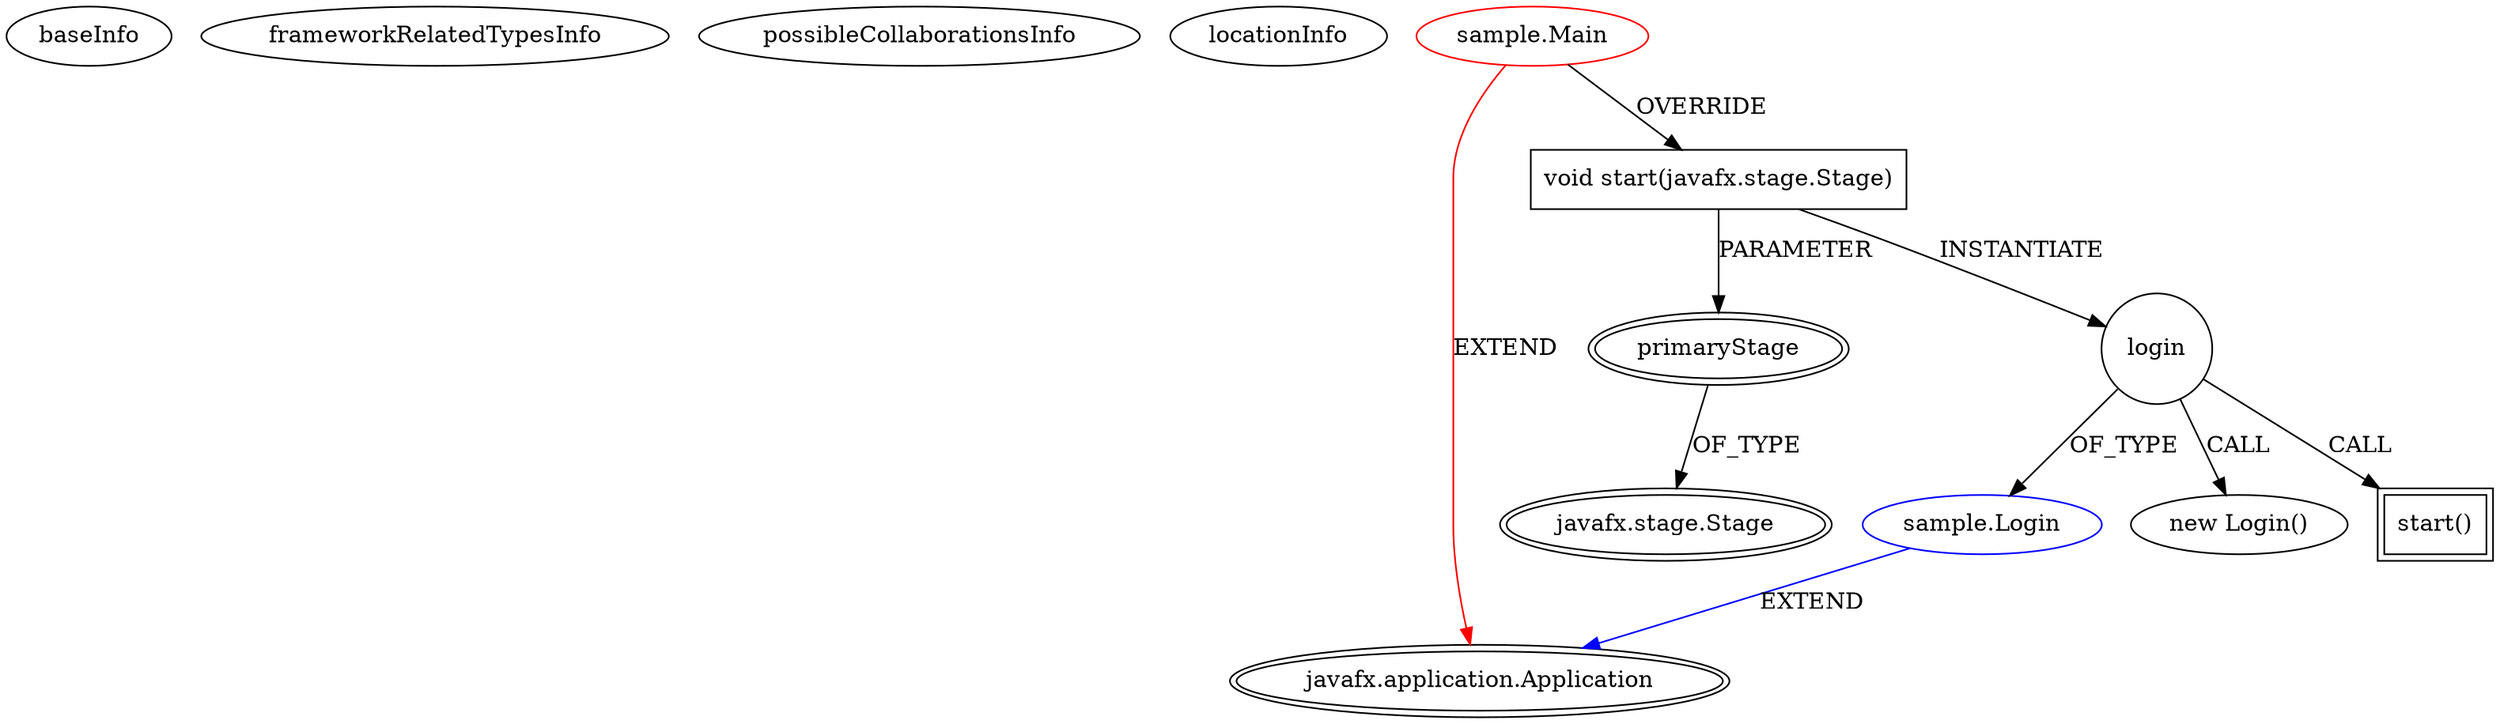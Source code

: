 digraph {
baseInfo[graphId=3742,category="extension_graph",isAnonymous=false,possibleRelation=true]
frameworkRelatedTypesInfo[0="javafx.application.Application"]
possibleCollaborationsInfo[0="3742~OVERRIDING_METHOD_DECLARATION-INSTANTIATION-~javafx.application.Application ~javafx.application.Application ~false~false"]
locationInfo[projectName="nandoacoelho-SGFP-Sistema-Gerenciador-Financeiro-Pessoal",filePath="/nandoacoelho-SGFP-Sistema-Gerenciador-Financeiro-Pessoal/SGFP-Sistema-Gerenciador-Financeiro-Pessoal-master/src/sample/Main.java",contextSignature="Main",graphId="3742"]
0[label="sample.Main",vertexType="ROOT_CLIENT_CLASS_DECLARATION",isFrameworkType=false,color=red]
1[label="javafx.application.Application",vertexType="FRAMEWORK_CLASS_TYPE",isFrameworkType=true,peripheries=2]
2[label="void start(javafx.stage.Stage)",vertexType="OVERRIDING_METHOD_DECLARATION",isFrameworkType=false,shape=box]
3[label="primaryStage",vertexType="PARAMETER_DECLARATION",isFrameworkType=true,peripheries=2]
4[label="javafx.stage.Stage",vertexType="FRAMEWORK_CLASS_TYPE",isFrameworkType=true,peripheries=2]
6[label="login",vertexType="VARIABLE_EXPRESION",isFrameworkType=false,shape=circle]
7[label="sample.Login",vertexType="REFERENCE_CLIENT_CLASS_DECLARATION",isFrameworkType=false,color=blue]
5[label="new Login()",vertexType="CONSTRUCTOR_CALL",isFrameworkType=false]
10[label="start()",vertexType="INSIDE_CALL",isFrameworkType=true,peripheries=2,shape=box]
0->1[label="EXTEND",color=red]
0->2[label="OVERRIDE"]
3->4[label="OF_TYPE"]
2->3[label="PARAMETER"]
2->6[label="INSTANTIATE"]
7->1[label="EXTEND",color=blue]
6->7[label="OF_TYPE"]
6->5[label="CALL"]
6->10[label="CALL"]
}
